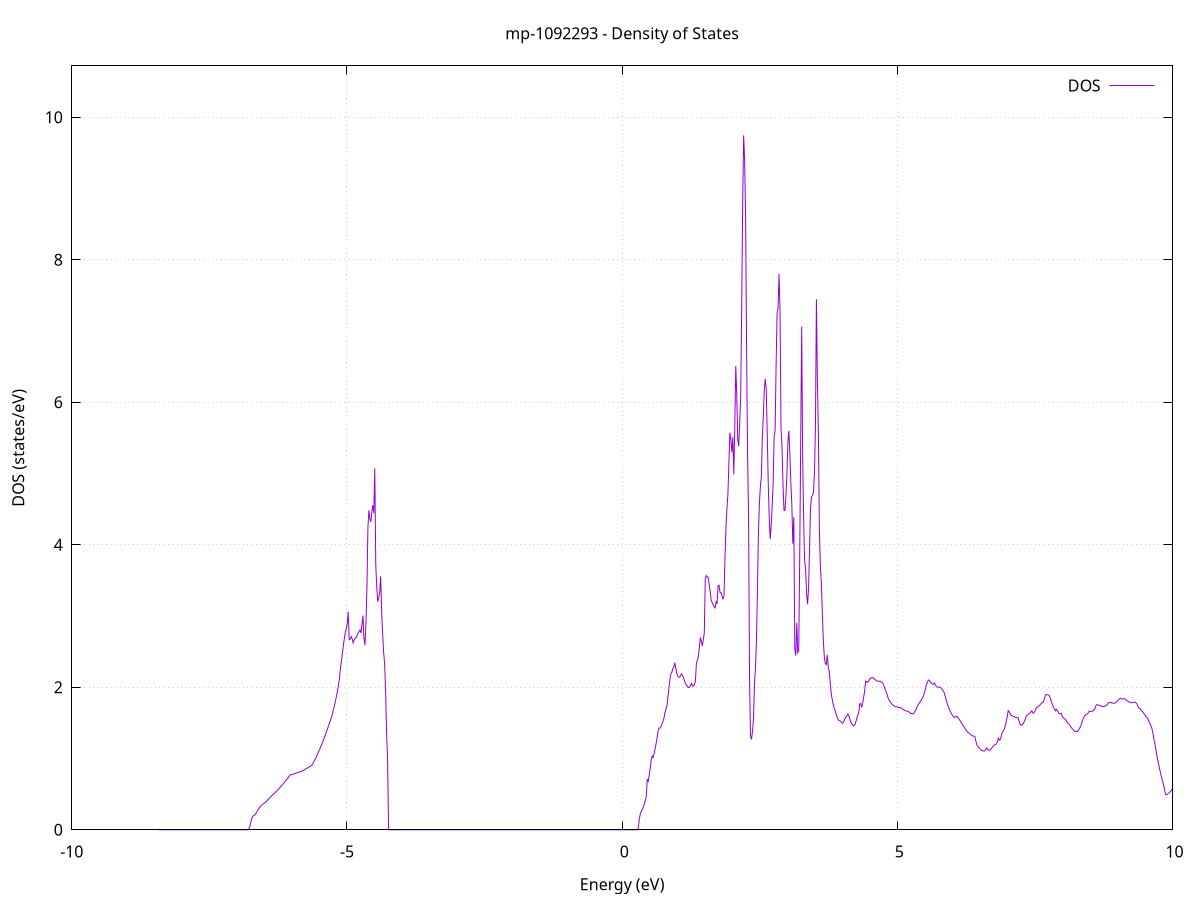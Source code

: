 set title 'mp-1092293 - Density of States'
set xlabel 'Energy (eV)'
set ylabel 'DOS (states/eV)'
set grid
set xrange [-10:10]
set yrange [0:10.720]
set xzeroaxis lt -1
set terminal png size 800,600
set output 'mp-1092293_dos_gnuplot.png'
plot '-' using 1:2 with lines title 'DOS'
-8.426400 0.000000
-8.408500 0.000000
-8.390600 0.000000
-8.372800 0.000000
-8.354900 0.000000
-8.337000 0.000000
-8.319200 0.000000
-8.301300 0.000000
-8.283400 0.000000
-8.265500 0.000000
-8.247700 0.000000
-8.229800 0.000000
-8.211900 0.000000
-8.194100 0.000000
-8.176200 0.000000
-8.158300 0.000000
-8.140400 0.000000
-8.122600 0.000000
-8.104700 0.000000
-8.086800 0.000000
-8.068900 0.000000
-8.051100 0.000000
-8.033200 0.000000
-8.015300 0.000000
-7.997500 0.000000
-7.979600 0.000000
-7.961700 0.000000
-7.943800 0.000000
-7.926000 0.000000
-7.908100 0.000000
-7.890200 0.000000
-7.872400 0.000000
-7.854500 0.000000
-7.836600 0.000000
-7.818700 0.000000
-7.800900 0.000000
-7.783000 0.000000
-7.765100 0.000000
-7.747200 0.000000
-7.729400 0.000000
-7.711500 0.000000
-7.693600 0.000000
-7.675800 0.000000
-7.657900 0.000000
-7.640000 0.000000
-7.622100 0.000000
-7.604300 0.000000
-7.586400 0.000000
-7.568500 0.000000
-7.550700 0.000000
-7.532800 0.000000
-7.514900 0.000000
-7.497000 0.000000
-7.479200 0.000000
-7.461300 0.000000
-7.443400 0.000000
-7.425500 0.000000
-7.407700 0.000000
-7.389800 0.000000
-7.371900 0.000000
-7.354100 0.000000
-7.336200 0.000000
-7.318300 0.000000
-7.300400 0.000000
-7.282600 0.000000
-7.264700 0.000000
-7.246800 0.000000
-7.229000 0.000000
-7.211100 0.000000
-7.193200 0.000000
-7.175300 0.000000
-7.157500 0.000000
-7.139600 0.000000
-7.121700 0.000000
-7.103800 0.000000
-7.086000 0.000000
-7.068100 0.000000
-7.050200 0.000000
-7.032400 0.000000
-7.014500 0.000000
-6.996600 0.000000
-6.978700 0.000000
-6.960900 0.000000
-6.943000 0.000000
-6.925100 0.000000
-6.907300 0.000000
-6.889400 0.000000
-6.871500 0.000000
-6.853600 0.000000
-6.835800 0.000000
-6.817900 0.000000
-6.800000 0.000100
-6.782100 0.013600
-6.764300 0.049900
-6.746400 0.109200
-6.728500 0.165000
-6.710700 0.189400
-6.692800 0.201400
-6.674900 0.205800
-6.657000 0.226300
-6.639200 0.248400
-6.621300 0.271300
-6.603400 0.294100
-6.585600 0.315500
-6.567700 0.333000
-6.549800 0.346100
-6.531900 0.355700
-6.514100 0.364300
-6.496200 0.375000
-6.478300 0.388800
-6.460400 0.403000
-6.442600 0.417400
-6.424700 0.431800
-6.406800 0.446300
-6.389000 0.460300
-6.371100 0.473700
-6.353200 0.487400
-6.335300 0.500900
-6.317500 0.513600
-6.299600 0.526000
-6.281700 0.539000
-6.263900 0.553000
-6.246000 0.567900
-6.228100 0.583600
-6.210200 0.599100
-6.192400 0.614600
-6.174500 0.630300
-6.156600 0.646400
-6.138700 0.662700
-6.120900 0.679400
-6.103000 0.696700
-6.085100 0.714700
-6.067300 0.732600
-6.049400 0.750500
-6.031500 0.765900
-6.013600 0.774500
-5.995800 0.776600
-5.977900 0.778100
-5.960000 0.784200
-5.942200 0.789900
-5.924300 0.795300
-5.906400 0.800200
-5.888500 0.804800
-5.870700 0.809000
-5.852800 0.813000
-5.834900 0.818100
-5.817000 0.825200
-5.799200 0.832500
-5.781300 0.839900
-5.763400 0.847600
-5.745600 0.855400
-5.727700 0.863200
-5.709800 0.871200
-5.691900 0.879200
-5.674100 0.887400
-5.656200 0.895800
-5.638300 0.905600
-5.620500 0.926500
-5.602600 0.956000
-5.584700 0.980400
-5.566800 1.007400
-5.549000 1.036900
-5.531100 1.068100
-5.513200 1.099800
-5.495300 1.131400
-5.477500 1.163600
-5.459600 1.196500
-5.441700 1.230400
-5.423900 1.266000
-5.406000 1.303400
-5.388100 1.341300
-5.370200 1.379700
-5.352400 1.418900
-5.334500 1.458800
-5.316600 1.499300
-5.298800 1.538700
-5.280900 1.581200
-5.263000 1.632700
-5.245100 1.686300
-5.227300 1.742500
-5.209400 1.805300
-5.191500 1.873500
-5.173600 1.946400
-5.155800 2.021400
-5.137900 2.116400
-5.120000 2.260000
-5.102200 2.355500
-5.084300 2.471900
-5.066400 2.578700
-5.048500 2.679100
-5.030700 2.766000
-5.012800 2.823300
-4.994900 2.886500
-4.977100 3.060500
-4.959200 2.667300
-4.941300 2.676800
-4.923400 2.710500
-4.905600 2.680100
-4.887700 2.621200
-4.869800 2.661800
-4.851900 2.687900
-4.834100 2.700000
-4.816200 2.723900
-4.798300 2.762500
-4.780500 2.784200
-4.762600 2.803000
-4.744700 2.762800
-4.726800 2.885500
-4.709000 3.007100
-4.691100 2.684600
-4.673200 2.591100
-4.655400 2.888800
-4.637500 3.386400
-4.619600 4.236600
-4.601700 4.484500
-4.583900 4.367500
-4.566000 4.318300
-4.548100 4.466000
-4.530200 4.555200
-4.512400 4.443600
-4.494500 5.073400
-4.476600 3.715900
-4.458800 3.400300
-4.440900 3.200400
-4.423000 3.260900
-4.405100 3.327200
-4.387300 3.556600
-4.369400 3.051300
-4.351500 2.739800
-4.333600 2.488900
-4.315800 2.330000
-4.297900 1.943500
-4.280000 1.354600
-4.262200 1.005800
-4.244300 0.000000
-4.226400 0.000000
-4.208500 0.000000
-4.190700 0.000000
-4.172800 0.000000
-4.154900 0.000000
-4.137100 0.000000
-4.119200 0.000000
-4.101300 0.000000
-4.083400 0.000000
-4.065600 0.000000
-4.047700 0.000000
-4.029800 0.000000
-4.011900 0.000000
-3.994100 0.000000
-3.976200 0.000000
-3.958300 0.000000
-3.940500 0.000000
-3.922600 0.000000
-3.904700 0.000000
-3.886800 0.000000
-3.869000 0.000000
-3.851100 0.000000
-3.833200 0.000000
-3.815400 0.000000
-3.797500 0.000000
-3.779600 0.000000
-3.761700 0.000000
-3.743900 0.000000
-3.726000 0.000000
-3.708100 0.000000
-3.690200 0.000000
-3.672400 0.000000
-3.654500 0.000000
-3.636600 0.000000
-3.618800 0.000000
-3.600900 0.000000
-3.583000 0.000000
-3.565100 0.000000
-3.547300 0.000000
-3.529400 0.000000
-3.511500 0.000000
-3.493700 0.000000
-3.475800 0.000000
-3.457900 0.000000
-3.440000 0.000000
-3.422200 0.000000
-3.404300 0.000000
-3.386400 0.000000
-3.368500 0.000000
-3.350700 0.000000
-3.332800 0.000000
-3.314900 0.000000
-3.297100 0.000000
-3.279200 0.000000
-3.261300 0.000000
-3.243400 0.000000
-3.225600 0.000000
-3.207700 0.000000
-3.189800 0.000000
-3.172000 0.000000
-3.154100 0.000000
-3.136200 0.000000
-3.118300 0.000000
-3.100500 0.000000
-3.082600 0.000000
-3.064700 0.000000
-3.046800 0.000000
-3.029000 0.000000
-3.011100 0.000000
-2.993200 0.000000
-2.975400 0.000000
-2.957500 0.000000
-2.939600 0.000000
-2.921700 0.000000
-2.903900 0.000000
-2.886000 0.000000
-2.868100 0.000000
-2.850300 0.000000
-2.832400 0.000000
-2.814500 0.000000
-2.796600 0.000000
-2.778800 0.000000
-2.760900 0.000000
-2.743000 0.000000
-2.725100 0.000000
-2.707300 0.000000
-2.689400 0.000000
-2.671500 0.000000
-2.653700 0.000000
-2.635800 0.000000
-2.617900 0.000000
-2.600000 0.000000
-2.582200 0.000000
-2.564300 0.000000
-2.546400 0.000000
-2.528600 0.000000
-2.510700 0.000000
-2.492800 0.000000
-2.474900 0.000000
-2.457100 0.000000
-2.439200 0.000000
-2.421300 0.000000
-2.403400 0.000000
-2.385600 0.000000
-2.367700 0.000000
-2.349800 0.000000
-2.332000 0.000000
-2.314100 0.000000
-2.296200 0.000000
-2.278300 0.000000
-2.260500 0.000000
-2.242600 0.000000
-2.224700 0.000000
-2.206900 0.000000
-2.189000 0.000000
-2.171100 0.000000
-2.153200 0.000000
-2.135400 0.000000
-2.117500 0.000000
-2.099600 0.000000
-2.081700 0.000000
-2.063900 0.000000
-2.046000 0.000000
-2.028100 0.000000
-2.010300 0.000000
-1.992400 0.000000
-1.974500 0.000000
-1.956600 0.000000
-1.938800 0.000000
-1.920900 0.000000
-1.903000 0.000000
-1.885200 0.000000
-1.867300 0.000000
-1.849400 0.000000
-1.831500 0.000000
-1.813700 0.000000
-1.795800 0.000000
-1.777900 0.000000
-1.760000 0.000000
-1.742200 0.000000
-1.724300 0.000000
-1.706400 0.000000
-1.688600 0.000000
-1.670700 0.000000
-1.652800 0.000000
-1.634900 0.000000
-1.617100 0.000000
-1.599200 0.000000
-1.581300 0.000000
-1.563500 0.000000
-1.545600 0.000000
-1.527700 0.000000
-1.509800 0.000000
-1.492000 0.000000
-1.474100 0.000000
-1.456200 0.000000
-1.438300 0.000000
-1.420500 0.000000
-1.402600 0.000000
-1.384700 0.000000
-1.366900 0.000000
-1.349000 0.000000
-1.331100 0.000000
-1.313200 0.000000
-1.295400 0.000000
-1.277500 0.000000
-1.259600 0.000000
-1.241800 0.000000
-1.223900 0.000000
-1.206000 0.000000
-1.188100 0.000000
-1.170300 0.000000
-1.152400 0.000000
-1.134500 0.000000
-1.116600 0.000000
-1.098800 0.000000
-1.080900 0.000000
-1.063000 0.000000
-1.045200 0.000000
-1.027300 0.000000
-1.009400 0.000000
-0.991500 0.000000
-0.973700 0.000000
-0.955800 0.000000
-0.937900 0.000000
-0.920100 0.000000
-0.902200 0.000000
-0.884300 0.000000
-0.866400 0.000000
-0.848600 0.000000
-0.830700 0.000000
-0.812800 0.000000
-0.794900 0.000000
-0.777100 0.000000
-0.759200 0.000000
-0.741300 0.000000
-0.723500 0.000000
-0.705600 0.000000
-0.687700 0.000000
-0.669800 0.000000
-0.652000 0.000000
-0.634100 0.000000
-0.616200 0.000000
-0.598400 0.000000
-0.580500 0.000000
-0.562600 0.000000
-0.544700 0.000000
-0.526900 0.000000
-0.509000 0.000000
-0.491100 0.000000
-0.473200 0.000000
-0.455400 0.000000
-0.437500 0.000000
-0.419600 0.000000
-0.401800 0.000000
-0.383900 0.000000
-0.366000 0.000000
-0.348100 0.000000
-0.330300 0.000000
-0.312400 0.000000
-0.294500 0.000000
-0.276700 0.000000
-0.258800 0.000000
-0.240900 0.000000
-0.223000 0.000000
-0.205200 0.000000
-0.187300 0.000000
-0.169400 0.000000
-0.151500 0.000000
-0.133700 0.000000
-0.115800 0.000000
-0.097900 0.000000
-0.080100 0.000000
-0.062200 0.000000
-0.044300 0.000000
-0.026400 0.000000
-0.008600 0.000000
0.009300 0.000000
0.027200 0.000000
0.045000 0.000000
0.062900 0.000000
0.080800 0.000000
0.098700 0.000000
0.116500 0.000000
0.134400 0.000000
0.152300 0.000000
0.170200 0.000000
0.188000 0.000000
0.205900 0.000000
0.223800 0.000000
0.241600 0.000000
0.259500 0.000000
0.277400 0.000200
0.295300 0.028600
0.313100 0.158900
0.331000 0.226800
0.348900 0.259100
0.366700 0.285000
0.384600 0.317400
0.402500 0.358800
0.420400 0.407400
0.438200 0.461200
0.456100 0.711300
0.474000 0.678900
0.491900 0.764300
0.509700 0.861000
0.527600 0.980600
0.545500 1.036100
0.563300 1.015100
0.581200 1.066700
0.599100 1.138100
0.617000 1.209100
0.634800 1.291300
0.652700 1.382300
0.670600 1.427900
0.688400 1.427900
0.706300 1.451300
0.724200 1.488600
0.742100 1.525500
0.759900 1.563900
0.777800 1.640000
0.795700 1.695200
0.813600 1.737600
0.831400 1.859300
0.849300 1.982800
0.867200 2.105500
0.885000 2.187800
0.902900 2.209900
0.920800 2.260600
0.938700 2.285600
0.956500 2.344800
0.974400 2.267700
0.992300 2.193300
1.010100 2.154900
1.028000 2.141400
1.045900 2.141800
1.063800 2.167500
1.081600 2.189600
1.099500 2.160300
1.117400 2.133700
1.135300 2.080200
1.153100 2.047400
1.171000 2.026700
1.188900 2.009800
1.206700 1.993800
1.224600 2.000700
1.242500 2.026000
1.260400 2.055600
1.278200 2.020700
1.296100 2.016700
1.314000 2.033700
1.331800 2.097500
1.349700 2.337100
1.367600 2.378200
1.385500 2.432200
1.403300 2.565600
1.421200 2.699200
1.439100 2.642900
1.457000 2.579200
1.474800 2.670800
1.492700 2.760400
1.510600 3.525900
1.528400 3.566700
1.546300 3.545400
1.564200 3.545000
1.582100 3.438900
1.599900 3.338800
1.617800 3.213200
1.635700 3.191100
1.653600 3.159900
1.671400 3.128800
1.689300 3.113300
1.707200 3.200000
1.725000 3.171000
1.742900 3.423500
1.760800 3.431900
1.778700 3.331000
1.796500 3.328300
1.814400 3.284800
1.832300 3.240400
1.850100 3.268200
1.868000 3.799800
1.885900 4.233500
1.903800 4.505600
1.921600 4.705700
1.939500 5.138500
1.957400 5.573500
1.975300 5.487400
1.993100 5.297700
2.011000 5.509400
2.028900 4.988200
2.046700 5.641100
2.064600 6.510400
2.082500 6.100700
2.100400 5.482100
2.118200 5.382900
2.136100 5.706200
2.154000 6.082600
2.171800 7.306500
2.189700 8.762600
2.207600 9.745500
2.225500 9.394900
2.243300 8.591900
2.261200 6.750800
2.279100 5.287400
2.297000 4.392900
2.314800 2.128300
2.332700 1.315700
2.350600 1.268000
2.368400 1.385600
2.386300 1.555800
2.404200 2.041200
2.422100 2.268900
2.439900 2.628800
2.457800 3.322600
2.475700 4.149400
2.493500 4.575300
2.511400 4.812000
2.529300 4.953600
2.547200 5.501500
2.565000 5.804100
2.582900 6.174100
2.600800 6.325800
2.618700 6.179700
2.636500 5.556100
2.654400 4.868000
2.672300 4.381500
2.690100 4.080000
2.708000 4.268200
2.725900 4.541300
2.743800 4.869800
2.761600 5.517300
2.779500 5.608100
2.797400 6.512400
2.815200 7.246200
2.833100 7.320800
2.851000 7.800300
2.868900 7.262000
2.886700 5.644200
2.904600 5.367200
2.922500 4.857100
2.940400 4.485200
2.958200 4.482000
2.976100 4.685700
2.994000 4.996000
3.011800 5.443500
3.029700 5.599300
3.047600 5.265500
3.065500 4.868400
3.083300 4.561600
3.101200 4.014600
3.119100 4.386300
3.136900 2.545100
3.154800 2.444900
3.172700 2.905600
3.190600 2.486600
3.208400 2.511200
3.226300 3.805600
3.244200 5.444800
3.262100 7.062100
3.279900 5.244300
3.297800 4.369200
3.315700 3.777100
3.333500 3.645500
3.351400 3.310700
3.369300 3.164600
3.387200 3.390800
3.405000 3.935300
3.422900 4.514600
3.440800 4.676100
3.458600 4.690000
3.476500 4.734200
3.494400 4.998600
3.512300 5.664000
3.530100 7.444500
3.548000 6.292200
3.565900 5.579600
3.583800 4.216600
3.601600 3.698700
3.619500 3.465500
3.637400 3.054600
3.655200 2.669500
3.673100 2.429900
3.691000 2.331700
3.708900 2.318400
3.726700 2.455000
3.744600 2.293500
3.762500 2.214500
3.780300 2.074700
3.798200 1.913400
3.816100 1.833600
3.834000 1.766000
3.851800 1.711700
3.869700 1.673600
3.887600 1.626000
3.905500 1.582500
3.923300 1.550600
3.941200 1.532500
3.959100 1.528200
3.976900 1.514500
3.994800 1.499900
4.012700 1.497000
4.030600 1.529200
4.048400 1.558800
4.066300 1.582600
4.084200 1.599800
4.102000 1.622600
4.119900 1.598000
4.137800 1.554700
4.155700 1.507800
4.173500 1.487400
4.191400 1.469100
4.209300 1.458300
4.227200 1.471200
4.245000 1.510600
4.262900 1.560800
4.280800 1.607600
4.298600 1.642600
4.316500 1.767600
4.334400 1.771400
4.352300 1.716300
4.370100 1.772500
4.388000 1.856200
4.405900 1.941400
4.423700 2.086700
4.441600 2.078300
4.459500 2.067800
4.477400 2.086300
4.495200 2.112000
4.513100 2.127600
4.531000 2.134700
4.548900 2.136800
4.566700 2.129700
4.584600 2.115600
4.602500 2.103700
4.620300 2.092300
4.638200 2.084800
4.656100 2.084200
4.674000 2.084200
4.691800 2.081100
4.709700 2.074900
4.727600 2.065900
4.745400 2.044200
4.763300 2.005700
4.781200 1.968500
4.799100 1.928900
4.816900 1.894900
4.834800 1.842600
4.852700 1.815900
4.870600 1.794300
4.888400 1.775800
4.906300 1.759500
4.924200 1.746800
4.942000 1.737000
4.959900 1.729100
4.977800 1.725800
4.995700 1.723800
5.013500 1.718200
5.031400 1.715000
5.049300 1.714300
5.067100 1.711200
5.085000 1.701600
5.102900 1.691100
5.120800 1.681000
5.138600 1.672600
5.156500 1.667800
5.174400 1.667200
5.192300 1.660300
5.210100 1.654200
5.228000 1.641400
5.245900 1.629500
5.263700 1.633800
5.281600 1.625700
5.299500 1.635100
5.317400 1.657300
5.335200 1.683000
5.353100 1.712000
5.371000 1.743700
5.388800 1.769400
5.406700 1.786000
5.424600 1.806100
5.442500 1.830600
5.460300 1.858700
5.478200 1.885100
5.496100 1.930800
5.514000 1.990700
5.531800 2.045400
5.549700 2.076700
5.567600 2.102500
5.585400 2.089700
5.603300 2.070700
5.621200 2.055800
5.639100 2.044300
5.656900 2.043400
5.674800 2.058900
5.692700 2.031300
5.710500 2.009000
5.728400 2.000500
5.746300 2.001400
5.764200 2.004900
5.782000 1.998200
5.799900 1.987300
5.817800 1.968700
5.835700 1.946700
5.853500 1.919900
5.871400 1.872200
5.889300 1.818300
5.907100 1.770600
5.925000 1.729700
5.942900 1.693900
5.960800 1.662700
5.978600 1.635700
5.996500 1.612000
6.014400 1.591700
6.032200 1.576200
6.050100 1.581600
6.068000 1.594600
6.085900 1.590500
6.103700 1.573000
6.121600 1.552000
6.139500 1.532000
6.157400 1.511700
6.175200 1.490100
6.193100 1.468200
6.211000 1.444700
6.228800 1.423600
6.246700 1.402600
6.264600 1.381500
6.282500 1.368900
6.300300 1.358400
6.318200 1.346500
6.336100 1.333300
6.353900 1.321300
6.371800 1.314400
6.389700 1.315900
6.407600 1.309700
6.425400 1.249600
6.443300 1.195900
6.461200 1.173900
6.479100 1.156700
6.496900 1.141300
6.514800 1.126900
6.532700 1.114900
6.550500 1.108700
6.568400 1.106300
6.586300 1.105600
6.604200 1.118200
6.622000 1.149900
6.639900 1.130700
6.657800 1.115600
6.675600 1.118200
6.693500 1.126900
6.711400 1.141600
6.729300 1.160400
6.747100 1.177700
6.765000 1.190300
6.782900 1.198300
6.800800 1.204200
6.818600 1.241300
6.836500 1.284400
6.854400 1.258000
6.872200 1.270900
6.890100 1.312600
6.908000 1.368100
6.925900 1.389700
6.943700 1.412000
6.961600 1.461400
6.979500 1.520900
6.997300 1.589800
7.015200 1.672500
7.033100 1.656200
7.051000 1.626100
7.068800 1.603500
7.086700 1.599600
7.104600 1.593400
7.122500 1.586700
7.140300 1.579700
7.158200 1.575200
7.176100 1.571600
7.193900 1.574000
7.211800 1.528100
7.229700 1.481700
7.247600 1.465900
7.265400 1.470700
7.283300 1.488200
7.301200 1.509600
7.319000 1.539900
7.336900 1.583700
7.354800 1.605300
7.372700 1.619500
7.390500 1.627400
7.408400 1.638100
7.426300 1.650000
7.444200 1.669500
7.462000 1.639000
7.479900 1.637100
7.497800 1.655800
7.515600 1.701200
7.533500 1.713000
7.551400 1.726400
7.569300 1.741200
7.587100 1.748300
7.605000 1.762800
7.622900 1.783000
7.640800 1.785000
7.658600 1.802000
7.676500 1.847200
7.694400 1.894600
7.712200 1.897600
7.730100 1.893000
7.748000 1.889300
7.765900 1.873600
7.783700 1.835500
7.801600 1.791900
7.819500 1.754700
7.837300 1.721700
7.855200 1.693700
7.873100 1.670400
7.891000 1.691100
7.908800 1.673400
7.926700 1.642900
7.944600 1.627900
7.962500 1.629300
7.980300 1.632300
7.998200 1.583500
8.016100 1.571300
8.033900 1.561600
8.051800 1.550400
8.069700 1.534600
8.087600 1.507200
8.105400 1.491300
8.123300 1.478400
8.141200 1.456400
8.159000 1.436800
8.176900 1.420200
8.194800 1.405600
8.212700 1.392600
8.230500 1.379700
8.248400 1.382400
8.266300 1.379400
8.284200 1.386000
8.302000 1.411500
8.319900 1.435300
8.337800 1.463000
8.355600 1.513100
8.373500 1.549800
8.391400 1.580300
8.409300 1.602900
8.427100 1.616500
8.445000 1.623000
8.462900 1.631500
8.480700 1.660400
8.498600 1.664900
8.516500 1.661500
8.534400 1.662500
8.552200 1.667700
8.570100 1.678700
8.588000 1.694600
8.605900 1.737600
8.623700 1.755900
8.641600 1.751900
8.659500 1.749400
8.677300 1.748000
8.695200 1.739600
8.713100 1.732400
8.731000 1.728700
8.748800 1.727400
8.766700 1.731900
8.784600 1.740200
8.802400 1.750000
8.820300 1.760200
8.838200 1.780900
8.856100 1.787400
8.873900 1.787400
8.891800 1.782400
8.909700 1.777600
8.927600 1.775300
8.945400 1.776100
8.963300 1.781300
8.981200 1.791900
8.999000 1.806200
9.016900 1.821700
9.034800 1.838100
9.052700 1.845700
9.070500 1.839200
9.088400 1.834800
9.106300 1.838800
9.124100 1.837700
9.142000 1.834000
9.159900 1.819200
9.177800 1.807700
9.195600 1.799500
9.213500 1.793400
9.231400 1.788600
9.249300 1.782900
9.267100 1.781300
9.285000 1.786400
9.302900 1.792000
9.320700 1.789400
9.338600 1.779600
9.356500 1.761100
9.374400 1.733500
9.392200 1.705100
9.410100 1.702900
9.428000 1.682600
9.445800 1.664700
9.463700 1.649200
9.481600 1.629900
9.499500 1.611400
9.517300 1.586300
9.535200 1.583400
9.553100 1.554000
9.571000 1.523400
9.588800 1.491900
9.606700 1.459700
9.624600 1.426300
9.642400 1.366600
9.660300 1.279800
9.678200 1.210500
9.696100 1.135000
9.713900 1.044200
9.731800 0.978800
9.749700 0.914100
9.767500 0.851000
9.785400 0.789700
9.803300 0.731600
9.821200 0.678100
9.839000 0.626300
9.856900 0.552900
9.874800 0.496200
9.892700 0.493300
9.910500 0.501500
9.928400 0.511300
9.946300 0.523100
9.964100 0.538300
9.982000 0.554200
9.999900 0.569500
10.017800 0.584100
10.035600 0.598300
10.053500 0.611500
10.071400 0.626700
10.089200 0.643900
10.107100 0.661900
10.125000 0.680800
10.142900 0.700100
10.160700 0.720600
10.178600 0.742900
10.196500 0.766700
10.214400 0.792100
10.232200 0.819100
10.250100 0.848200
10.268000 0.880000
10.285800 0.914400
10.303700 0.952500
10.321600 0.995900
10.339500 1.037500
10.357300 1.077900
10.375200 1.103700
10.393100 1.108300
10.410900 1.091400
10.428800 1.058800
10.446700 1.021900
10.464600 0.990300
10.482400 0.969900
10.500300 0.956400
10.518200 0.945500
10.536100 0.940700
10.553900 0.943800
10.571800 0.949500
10.589700 0.957600
10.607500 0.967700
10.625400 0.978700
10.643300 0.992700
10.661200 1.009700
10.679000 1.032900
10.696900 1.061200
10.714800 1.088600
10.732600 1.133100
10.750500 1.174700
10.768400 1.211200
10.786300 1.239600
10.804100 1.264700
10.822000 1.290600
10.839900 1.317600
10.857800 1.344400
10.875600 1.370300
10.893500 1.395500
10.911400 1.418900
10.929200 1.438000
10.947100 1.443000
10.965000 1.437700
10.982900 1.441700
11.000700 1.468500
11.018600 1.503900
11.036500 1.550200
11.054300 1.610200
11.072200 1.683200
11.090100 1.765200
11.108000 1.853200
11.125800 1.941200
11.143700 2.026700
11.161600 2.089200
11.179500 2.126900
11.197300 2.173500
11.215200 2.220900
11.233100 2.120000
11.250900 2.101600
11.268800 2.068000
11.286700 2.028100
11.304600 1.996500
11.322400 1.927300
11.340300 1.858900
11.358200 1.779200
11.376000 1.702500
11.393900 1.634600
11.411800 1.563700
11.429700 1.540900
11.447500 1.534600
11.465400 1.522500
11.483300 1.505600
11.501200 1.499900
11.519000 1.499200
11.536900 1.500100
11.554800 1.502100
11.572600 1.486900
11.590500 1.428400
11.608400 1.356600
11.626300 1.348100
11.644100 1.343200
11.662000 1.343100
11.679900 1.346300
11.697700 1.353400
11.715600 1.363100
11.733500 1.375100
11.751400 1.382300
11.769200 1.392000
11.787100 1.401800
11.805000 1.409500
11.822900 1.419200
11.840700 1.430900
11.858600 1.442900
11.876500 1.452400
11.894300 1.465900
11.912200 1.489800
11.930100 1.517000
11.948000 1.546000
11.965800 1.579200
11.983700 1.616400
12.001600 1.658800
12.019400 1.705800
12.037300 1.769200
12.055200 1.835700
12.073100 1.871400
12.090900 1.888800
12.108800 1.895900
12.126700 1.898800
12.144600 1.897400
12.162400 1.889500
12.180300 1.862400
12.198200 1.823300
12.216000 1.782000
12.233900 1.738400
12.251800 1.696100
12.269700 1.662800
12.287500 1.621000
12.305400 1.569300
12.323300 1.508200
12.341100 1.453900
12.359000 1.421500
12.376900 1.392900
12.394800 1.369000
12.412600 1.367100
12.430500 1.382900
12.448400 1.407400
12.466300 1.438000
12.484100 1.468400
12.502000 1.488300
12.519900 1.509700
12.537700 1.529100
12.555600 1.551000
12.573500 1.583300
12.591400 1.625300
12.609200 1.677100
12.627100 1.741000
12.645000 1.801800
12.662800 1.864700
12.680700 2.001200
12.698600 2.055500
12.716500 2.084600
12.734300 2.125100
12.752200 2.173000
12.770100 2.230900
12.788000 2.281200
12.805800 2.332000
12.823700 2.361600
12.841600 2.373000
12.859400 2.379400
12.877300 2.357200
12.895200 2.337300
12.913100 2.324400
12.930900 2.298900
12.948800 2.286300
12.966700 2.276300
12.984500 2.250500
13.002400 2.228300
13.020300 2.213800
13.038200 2.202300
13.056000 2.185000
13.073900 2.164600
13.091800 2.139400
13.109700 2.100800
13.127500 2.056200
13.145400 2.031700
13.163300 2.018300
13.181100 2.018300
13.199000 2.039200
13.216900 2.058300
13.234800 2.078100
13.252600 2.104700
13.270500 2.135100
13.288400 2.162800
13.306200 2.177300
13.324100 2.212700
13.342000 2.241000
13.359900 2.245600
13.377700 2.247800
13.395600 2.275000
13.413500 2.316200
13.431400 2.325500
13.449200 2.331700
13.467100 2.335200
13.485000 2.345700
13.502800 2.384100
13.520700 2.420000
13.538600 2.444400
13.556500 2.448200
13.574300 2.444900
13.592200 2.445300
13.610100 2.444900
13.628000 2.426300
13.645800 2.378100
13.663700 2.329000
13.681600 2.250000
13.699400 2.206800
13.717300 2.189200
13.735200 2.174200
13.753100 2.162400
13.770900 2.155500
13.788800 2.145300
13.806700 2.130200
13.824500 2.113900
13.842400 2.094000
13.860300 2.079500
13.878200 2.073600
13.896000 2.075600
13.913900 2.079600
13.931800 2.088500
13.949700 2.101000
13.967500 2.127300
13.985400 2.196900
14.003300 2.253500
14.021100 2.236400
14.039000 2.214700
14.056900 2.206200
14.074800 2.210200
14.092600 2.218500
14.110500 2.252300
14.128400 2.336500
14.146200 2.374500
14.164100 2.424600
14.182000 2.486400
14.199900 2.514400
14.217700 2.515500
14.235600 2.491400
14.253500 2.492800
14.271400 2.522600
14.289200 2.560300
14.307100 2.566400
14.325000 2.543200
14.342800 2.512000
14.360700 2.552800
14.378600 2.646000
14.396500 2.674100
14.414300 2.621500
14.432200 2.625400
14.450100 2.658500
14.467900 2.642300
14.485800 2.683500
14.503700 2.743400
14.521600 2.774300
14.539400 2.798700
14.557300 2.820900
14.575200 2.795300
14.593100 2.746500
14.610900 2.700500
14.628800 2.667400
14.646700 2.663700
14.664500 2.651400
14.682400 2.599700
14.700300 2.508000
14.718200 2.468100
14.736000 2.445600
14.753900 2.443100
14.771800 2.443700
14.789600 2.425400
14.807500 2.414400
14.825400 2.425300
14.843300 2.437600
14.861100 2.453300
14.879000 2.455000
14.896900 2.432800
14.914800 2.408000
14.932600 2.400600
14.950500 2.417800
14.968400 2.383600
14.986200 2.336800
15.004100 2.285800
15.022000 2.247100
15.039900 2.216400
15.057700 2.191100
15.075600 2.168000
15.093500 2.149900
15.111300 2.137400
15.129200 2.132500
15.147100 2.136600
15.165000 2.142800
15.182800 2.148600
15.200700 2.154500
15.218600 2.162900
15.236500 2.174000
15.254300 2.186700
15.272200 2.209800
15.290100 2.270300
15.307900 2.331400
15.325800 2.387300
15.343700 2.411600
15.361600 2.402100
15.379400 2.413400
15.397300 2.437100
15.415200 2.461300
15.433000 2.465500
15.450900 2.451700
15.468800 2.421400
15.486700 2.369300
15.504500 2.327800
15.522400 2.298800
15.540300 2.275800
15.558200 2.251300
15.576000 2.228000
15.593900 2.239200
15.611800 2.257300
15.629600 2.287500
15.647500 2.339200
15.665400 2.400600
15.683300 2.477700
15.701100 2.506200
15.719000 2.524000
15.736900 2.515500
15.754700 2.491200
15.772600 2.464800
15.790500 2.464400
15.808400 2.467500
15.826200 2.424100
15.844100 2.391800
15.862000 2.372000
15.879900 2.346100
15.897700 2.322000
15.915600 2.302500
15.933500 2.291800
15.951300 2.294700
15.969200 2.309000
15.987100 2.329400
16.005000 2.348100
16.022800 2.365400
16.040700 2.389900
16.058600 2.409700
16.076400 2.420500
16.094300 2.384500
16.112200 2.352900
16.130100 2.333400
16.147900 2.336800
16.165800 2.341400
16.183700 2.335100
16.201600 2.310300
16.219400 2.277800
16.237300 2.241900
16.255200 2.216900
16.273000 2.190800
16.290900 2.177600
16.308800 2.178200
16.326700 2.186400
16.344500 2.179800
16.362400 2.165100
16.380300 2.149800
16.398100 2.129400
16.416000 2.113900
16.433900 2.150900
16.451800 2.198500
16.469600 2.219800
16.487500 2.193500
16.505400 2.147400
16.523300 2.130800
16.541100 2.111900
16.559000 2.097900
16.576900 2.100000
16.594700 2.108600
16.612600 2.123100
16.630500 2.135600
16.648400 2.155400
16.666200 2.188800
16.684100 2.233400
16.702000 2.261400
16.719800 2.271400
16.737700 2.277000
16.755600 2.285900
16.773500 2.299200
16.791300 2.314300
16.809200 2.330900
16.827100 2.343000
16.845000 2.351300
16.862800 2.352600
16.880700 2.347200
16.898600 2.341200
16.916400 2.339400
16.934300 2.337600
16.952200 2.340300
16.970100 2.344200
16.987900 2.349500
17.005800 2.361800
17.023700 2.378800
17.041500 2.414400
17.059400 2.439700
17.077300 2.478800
17.095200 2.496300
17.113000 2.520600
17.130900 2.544900
17.148800 2.557200
17.166700 2.570500
17.184500 2.583200
17.202400 2.568900
17.220300 2.555900
17.238100 2.546600
17.256000 2.527700
17.273900 2.519900
17.291800 2.507600
17.309600 2.496900
17.327500 2.495400
17.345400 2.500300
17.363200 2.510100
17.381100 2.521400
17.399000 2.536800
17.416900 2.553500
17.434700 2.568500
17.452600 2.564400
17.470500 2.567200
17.488400 2.589200
17.506200 2.626600
17.524100 2.681900
17.542000 2.798300
17.559800 2.770000
17.577700 2.776600
17.595600 2.773800
17.613500 2.770500
17.631300 2.771200
17.649200 2.778900
17.667100 2.794500
17.684900 2.813200
17.702800 2.829600
17.720700 2.844600
17.738600 2.860200
17.756400 2.893200
17.774300 2.968000
17.792200 2.969600
17.810100 2.932100
17.827900 2.902800
17.845800 2.879400
17.863700 2.830400
17.881500 2.781600
17.899400 2.731900
17.917300 2.687800
17.935200 2.646000
17.953000 2.634700
17.970900 2.638400
17.988800 2.648500
18.006600 2.680700
18.024500 2.726200
18.042400 2.767900
18.060300 2.806400
18.078100 2.839900
18.096000 2.874100
18.113900 2.913900
18.131800 2.963800
18.149600 3.004800
18.167500 3.032900
18.185400 3.050400
18.203200 3.070000
18.221100 3.112100
18.239000 3.152100
18.256900 3.193700
18.274700 3.220300
18.292600 3.227400
18.310500 3.236400
18.328300 3.269500
18.346200 3.282800
18.364100 3.286900
18.382000 3.290100
18.399800 3.279900
18.417700 3.239300
18.435600 3.318500
18.453500 3.334700
18.471300 3.273400
18.489200 3.312100
18.507100 3.294500
18.524900 3.290000
18.542800 3.291500
18.560700 3.320600
18.578600 3.348300
18.596400 3.440700
18.614300 3.437200
18.632200 3.458100
18.650000 3.453200
18.667900 3.458400
18.685800 3.484800
18.703700 3.501600
18.721500 3.508700
18.739400 3.517000
18.757300 3.544600
18.775200 3.533100
18.793000 3.537200
18.810900 3.536000
18.828800 3.504300
18.846600 3.537100
18.864500 3.596600
18.882400 3.622400
18.900300 3.610500
18.918100 3.526100
18.936000 3.463400
18.953900 3.421200
18.971700 3.343400
18.989600 3.282200
19.007500 3.245200
19.025400 3.208700
19.043200 3.198700
19.061100 3.203500
19.079000 3.212700
19.096900 3.229900
19.114700 3.257600
19.132600 3.262600
19.150500 3.305200
19.168300 3.327400
19.186200 3.357700
19.204100 3.402600
19.222000 3.354200
19.239800 3.317300
19.257700 3.327500
19.275600 3.319000
19.293500 3.347400
19.311300 3.362400
19.329200 3.358000
19.347100 3.383200
19.364900 3.463100
19.382800 3.351700
19.400700 3.294400
19.418600 3.276900
19.436400 3.286900
19.454300 3.307600
19.472200 3.314000
19.490000 3.292400
19.507900 3.266600
19.525800 3.263100
19.543700 3.258500
19.561500 3.289300
19.579400 3.334900
19.597300 3.361100
19.615200 3.353400
19.633000 3.330600
19.650900 3.310600
19.668800 3.272500
19.686600 3.294500
19.704500 3.308300
19.722400 3.255300
19.740300 3.243000
19.758100 3.264100
19.776000 3.283600
19.793900 3.264200
19.811700 3.259900
19.829600 3.287800
19.847500 3.323700
19.865400 3.375000
19.883200 3.413100
19.901100 3.444400
19.919000 3.487100
19.936900 3.520900
19.954700 3.443300
19.972600 3.365600
19.990500 3.317100
20.008300 3.281900
20.026200 3.275600
20.044100 3.314100
20.062000 3.270700
20.079800 3.228700
20.097700 3.463500
20.115600 3.340600
20.133400 3.345700
20.151300 3.366800
20.169200 3.394600
20.187100 3.425500
20.204900 3.313700
20.222800 3.252500
20.240700 3.210900
20.258600 3.168200
20.276400 3.110400
20.294300 3.070500
20.312200 3.022000
20.330000 2.986500
20.347900 2.964800
20.365800 2.937300
20.383700 2.889000
20.401500 2.854000
20.419400 2.838800
20.437300 2.855600
20.455100 2.899700
20.473000 2.944800
20.490900 2.984600
20.508800 2.995600
20.526600 2.975000
20.544500 2.943900
20.562400 2.946500
20.580300 2.866700
20.598100 2.817900
20.616000 2.828200
20.633900 2.915600
20.651700 2.946300
20.669600 2.953900
20.687500 2.964200
20.705400 2.969700
20.723200 2.949300
20.741100 2.904300
20.759000 2.882000
20.776800 2.874100
20.794700 2.877800
20.812600 2.879900
20.830500 2.874400
20.848300 2.907900
20.866200 2.940400
20.884100 2.939800
20.902000 2.940200
20.919800 2.949300
20.937700 2.987100
20.955600 3.037900
20.973400 3.122200
20.991300 3.197600
21.009200 3.262400
21.027100 3.277500
21.044900 3.269800
21.062800 3.258900
21.080700 3.221300
21.098500 3.143200
21.116400 3.123700
21.134300 3.136400
21.152200 3.132300
21.170000 3.175500
21.187900 3.169700
21.205800 3.168100
21.223700 3.176700
21.241500 3.194500
21.259400 3.221200
21.277300 3.239700
21.295100 3.230700
21.313000 3.214500
21.330900 3.203700
21.348800 3.185200
21.366600 3.176900
21.384500 3.157300
21.402400 3.145700
21.420200 3.211400
21.438100 3.181700
21.456000 3.150900
21.473900 3.131400
21.491700 3.123700
21.509600 3.179400
21.527500 3.225500
21.545400 3.237100
21.563200 3.165900
21.581100 3.115400
21.599000 3.082400
21.616800 3.061500
21.634700 3.049100
21.652600 3.042200
21.670500 3.013800
21.688300 3.045400
21.706200 3.091600
21.724100 3.195600
21.741900 3.211500
21.759800 3.177100
21.777700 3.139900
21.795600 3.140500
21.813400 3.158600
21.831300 3.163200
21.849200 3.141700
21.867100 3.129700
21.884900 3.096100
21.902800 3.058800
21.920700 3.040600
21.938500 3.026000
21.956400 3.054800
21.974300 3.107800
21.992200 3.141800
22.010000 3.242500
22.027900 3.146800
22.045800 3.059400
22.063600 3.005000
22.081500 2.981800
22.099400 3.016400
22.117300 3.078300
22.135100 3.111300
22.153000 3.139400
22.170900 3.223100
22.188800 3.286000
22.206600 3.296700
22.224500 3.304400
22.242400 3.348200
22.260200 3.384500
22.278100 3.444800
22.296000 3.482800
22.313900 3.509600
22.331700 3.540200
22.349600 3.565700
22.367500 3.595500
22.385300 3.625500
22.403200 3.606900
22.421100 3.544600
22.439000 3.499500
22.456800 3.448300
22.474700 3.411000
22.492600 3.374900
22.510500 3.340300
22.528300 3.314800
22.546200 3.325800
22.564100 3.357100
22.581900 3.413500
22.599800 3.450900
22.617700 3.463600
22.635600 3.487900
22.653400 3.510800
22.671300 3.535800
22.689200 3.599900
22.707000 3.651400
22.724900 3.696200
22.742800 3.676600
22.760700 3.623800
22.778500 3.624100
22.796400 3.613000
22.814300 3.677300
22.832200 3.665000
22.850000 3.605600
22.867900 3.519000
22.885800 3.456600
22.903600 3.407600
22.921500 3.369700
22.939400 3.326700
22.957300 3.327200
22.975100 3.347600
22.993000 3.402400
23.010900 3.477600
23.028700 3.463800
23.046600 3.415900
23.064500 3.383500
23.082400 3.398600
23.100200 3.510100
23.118100 3.648400
23.136000 3.785400
23.153900 3.922100
23.171700 3.926900
23.189600 3.854200
23.207500 3.780500
23.225300 3.733800
23.243200 3.691200
23.261100 3.633900
23.279000 3.562000
23.296800 3.524600
23.314700 3.541400
23.332600 3.540700
23.350400 3.534500
23.368300 3.530900
23.386200 3.493600
23.404100 3.458000
23.421900 3.449500
23.439800 3.431500
23.457700 3.461300
23.475600 3.463200
23.493400 3.494500
23.511300 3.562100
23.529200 3.631000
23.547000 3.639900
23.564900 3.520400
23.582800 3.481200
23.600700 3.469900
23.618500 3.478200
23.636400 3.468600
23.654300 3.403100
23.672100 3.329600
23.690000 3.322600
23.707900 3.311300
23.725800 3.294200
23.743600 3.270400
23.761500 3.236200
23.779400 3.234400
23.797300 3.194500
23.815100 3.148800
23.833000 3.101200
23.850900 3.036200
23.868700 2.989700
23.886600 2.983600
23.904500 2.994200
23.922400 3.005200
23.940200 3.017900
23.958100 3.058500
23.976000 3.102800
23.993800 3.127000
24.011700 3.132300
24.029600 3.152700
24.047500 3.176600
24.065300 3.192400
24.083200 3.177800
24.101100 3.125100
24.119000 3.031500
24.136800 2.951400
24.154700 2.878200
24.172600 2.801200
24.190400 2.733600
24.208300 2.685000
24.226200 2.640700
24.244100 2.596000
24.261900 2.538100
24.279800 2.455800
24.297700 2.358300
24.315500 2.279400
24.333400 2.216600
24.351300 2.186500
24.369200 2.116500
24.387000 2.047900
24.404900 1.980100
24.422800 1.902500
24.440700 1.825200
24.458500 1.747000
24.476400 1.672600
24.494300 1.605500
24.512100 1.547200
24.530000 1.515600
24.547900 1.509400
24.565800 1.498300
24.583600 1.420700
24.601500 1.318400
24.619400 1.230000
24.637200 1.141000
24.655100 1.036800
24.673000 0.943100
24.690900 0.865800
24.708700 0.794300
24.726600 0.730300
24.744500 0.674200
24.762400 0.625600
24.780200 0.579400
24.798100 0.534000
24.816000 0.489400
24.833800 0.452100
24.851700 0.430200
24.869600 0.415600
24.887500 0.408600
24.905300 0.409200
24.923200 0.423700
24.941100 0.409000
24.958900 0.400800
24.976800 0.314400
24.994700 0.227300
25.012600 0.179900
25.030400 0.147400
25.048300 0.120800
25.066200 0.097700
25.084100 0.078300
25.101900 0.062400
25.119800 0.049900
25.137700 0.041000
25.155500 0.035400
25.173400 0.031300
25.191300 0.028100
25.209200 0.025700
25.227000 0.023600
25.244900 0.021900
25.262800 0.020300
25.280700 0.019100
25.298500 0.018100
25.316400 0.017200
25.334300 0.016300
25.352100 0.015500
25.370000 0.014700
25.387900 0.014100
25.405800 0.013500
25.423600 0.013000
25.441500 0.011500
25.459400 0.009900
25.477200 0.008400
25.495100 0.007100
25.513000 0.005900
25.530900 0.004800
25.548700 0.003800
25.566600 0.002900
25.584500 0.002100
25.602400 0.001500
25.620200 0.001000
25.638100 0.000600
25.656000 0.000300
25.673800 0.000100
25.691700 0.000000
25.709600 0.000000
25.727500 0.000000
25.745300 0.000000
25.763200 0.000000
25.781100 0.000000
25.798900 0.000000
25.816800 0.000000
25.834700 0.000000
25.852600 0.000000
25.870400 0.000000
25.888300 0.000000
25.906200 0.000000
25.924100 0.000000
25.941900 0.000000
25.959800 0.000000
25.977700 0.000000
25.995500 0.000000
26.013400 0.000000
26.031300 0.000000
26.049200 0.000000
26.067000 0.000000
26.084900 0.000000
26.102800 0.000000
26.120600 0.000000
26.138500 0.000000
26.156400 0.000000
26.174300 0.000000
26.192100 0.000000
26.210000 0.000000
26.227900 0.000000
26.245800 0.000000
26.263600 0.000000
26.281500 0.000000
26.299400 0.000000
26.317200 0.000000
26.335100 0.000000
26.353000 0.000000
26.370900 0.000000
26.388700 0.000000
26.406600 0.000000
26.424500 0.000000
26.442300 0.000000
26.460200 0.000000
26.478100 0.000000
26.496000 0.000000
26.513800 0.000000
26.531700 0.000000
26.549600 0.000000
26.567500 0.000000
26.585300 0.000000
26.603200 0.000000
26.621100 0.000000
26.638900 0.000000
26.656800 0.000000
26.674700 0.000000
26.692600 0.000000
26.710400 0.000000
26.728300 0.000000
26.746200 0.000000
26.764000 0.000000
26.781900 0.000000
26.799800 0.000000
26.817700 0.000000
26.835500 0.000000
26.853400 0.000000
26.871300 0.000000
26.889200 0.000000
26.907000 0.000000
26.924900 0.000000
26.942800 0.000000
26.960600 0.000000
26.978500 0.000000
26.996400 0.000000
27.014300 0.000000
27.032100 0.000000
27.050000 0.000000
27.067900 0.000000
27.085700 0.000000
27.103600 0.000000
27.121500 0.000000
27.139400 0.000000
27.157200 0.000000
27.175100 0.000000
27.193000 0.000000
27.210900 0.000000
27.228700 0.000000
27.246600 0.000000
27.264500 0.000000
27.282300 0.000000
27.300200 0.000000
27.318100 0.000000
e
